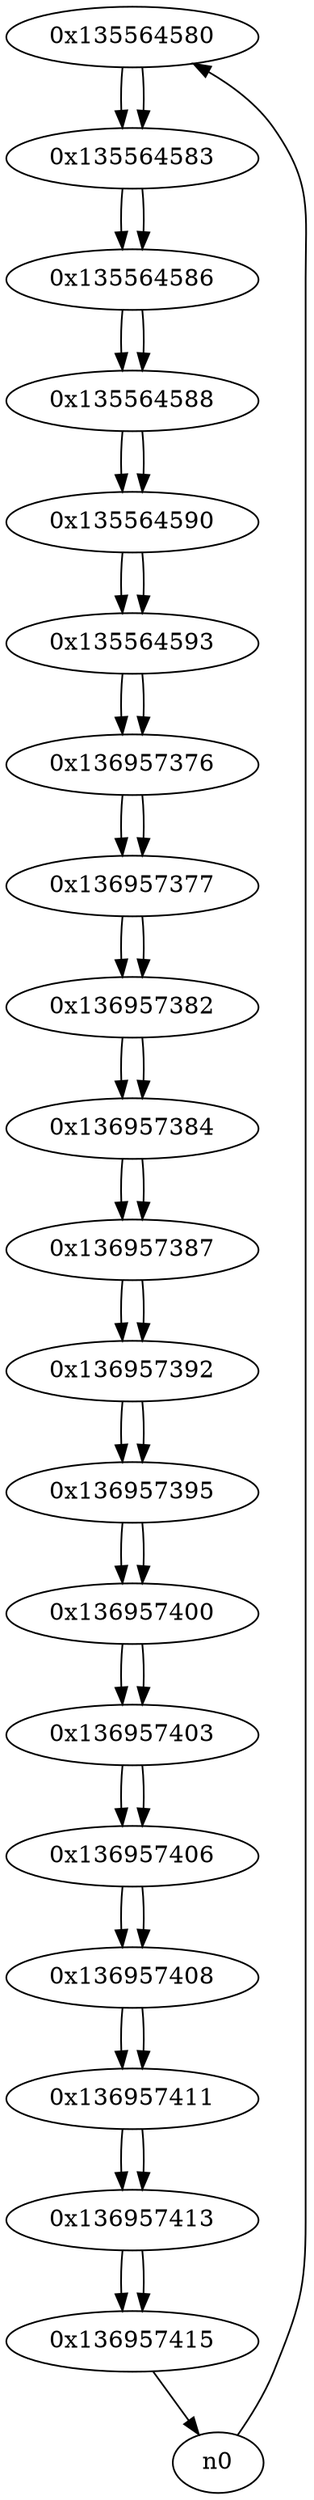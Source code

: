 digraph G{
/* nodes */
  n1 [label="0x135564580"]
  n2 [label="0x135564583"]
  n3 [label="0x135564586"]
  n4 [label="0x135564588"]
  n5 [label="0x135564590"]
  n6 [label="0x135564593"]
  n7 [label="0x136957376"]
  n8 [label="0x136957377"]
  n9 [label="0x136957382"]
  n10 [label="0x136957384"]
  n11 [label="0x136957387"]
  n12 [label="0x136957392"]
  n13 [label="0x136957395"]
  n14 [label="0x136957400"]
  n15 [label="0x136957403"]
  n16 [label="0x136957406"]
  n17 [label="0x136957408"]
  n18 [label="0x136957411"]
  n19 [label="0x136957413"]
  n20 [label="0x136957415"]
/* edges */
n1 -> n2;
n0 -> n1;
n2 -> n3;
n1 -> n2;
n3 -> n4;
n2 -> n3;
n4 -> n5;
n3 -> n4;
n5 -> n6;
n4 -> n5;
n6 -> n7;
n5 -> n6;
n7 -> n8;
n6 -> n7;
n8 -> n9;
n7 -> n8;
n9 -> n10;
n8 -> n9;
n10 -> n11;
n9 -> n10;
n11 -> n12;
n10 -> n11;
n12 -> n13;
n11 -> n12;
n13 -> n14;
n12 -> n13;
n14 -> n15;
n13 -> n14;
n15 -> n16;
n14 -> n15;
n16 -> n17;
n15 -> n16;
n17 -> n18;
n16 -> n17;
n18 -> n19;
n17 -> n18;
n19 -> n20;
n18 -> n19;
n20 -> n0;
n19 -> n20;
}
